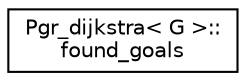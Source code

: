 digraph "Graphical Class Hierarchy"
{
  edge [fontname="Helvetica",fontsize="10",labelfontname="Helvetica",labelfontsize="10"];
  node [fontname="Helvetica",fontsize="10",shape=record];
  rankdir="LR";
  Node0 [label="Pgr_dijkstra\< G \>::\lfound_goals",height=0.2,width=0.4,color="black", fillcolor="white", style="filled",URL="$structPgr__dijkstra_1_1found__goals.html",tooltip="exception for termination "];
}
